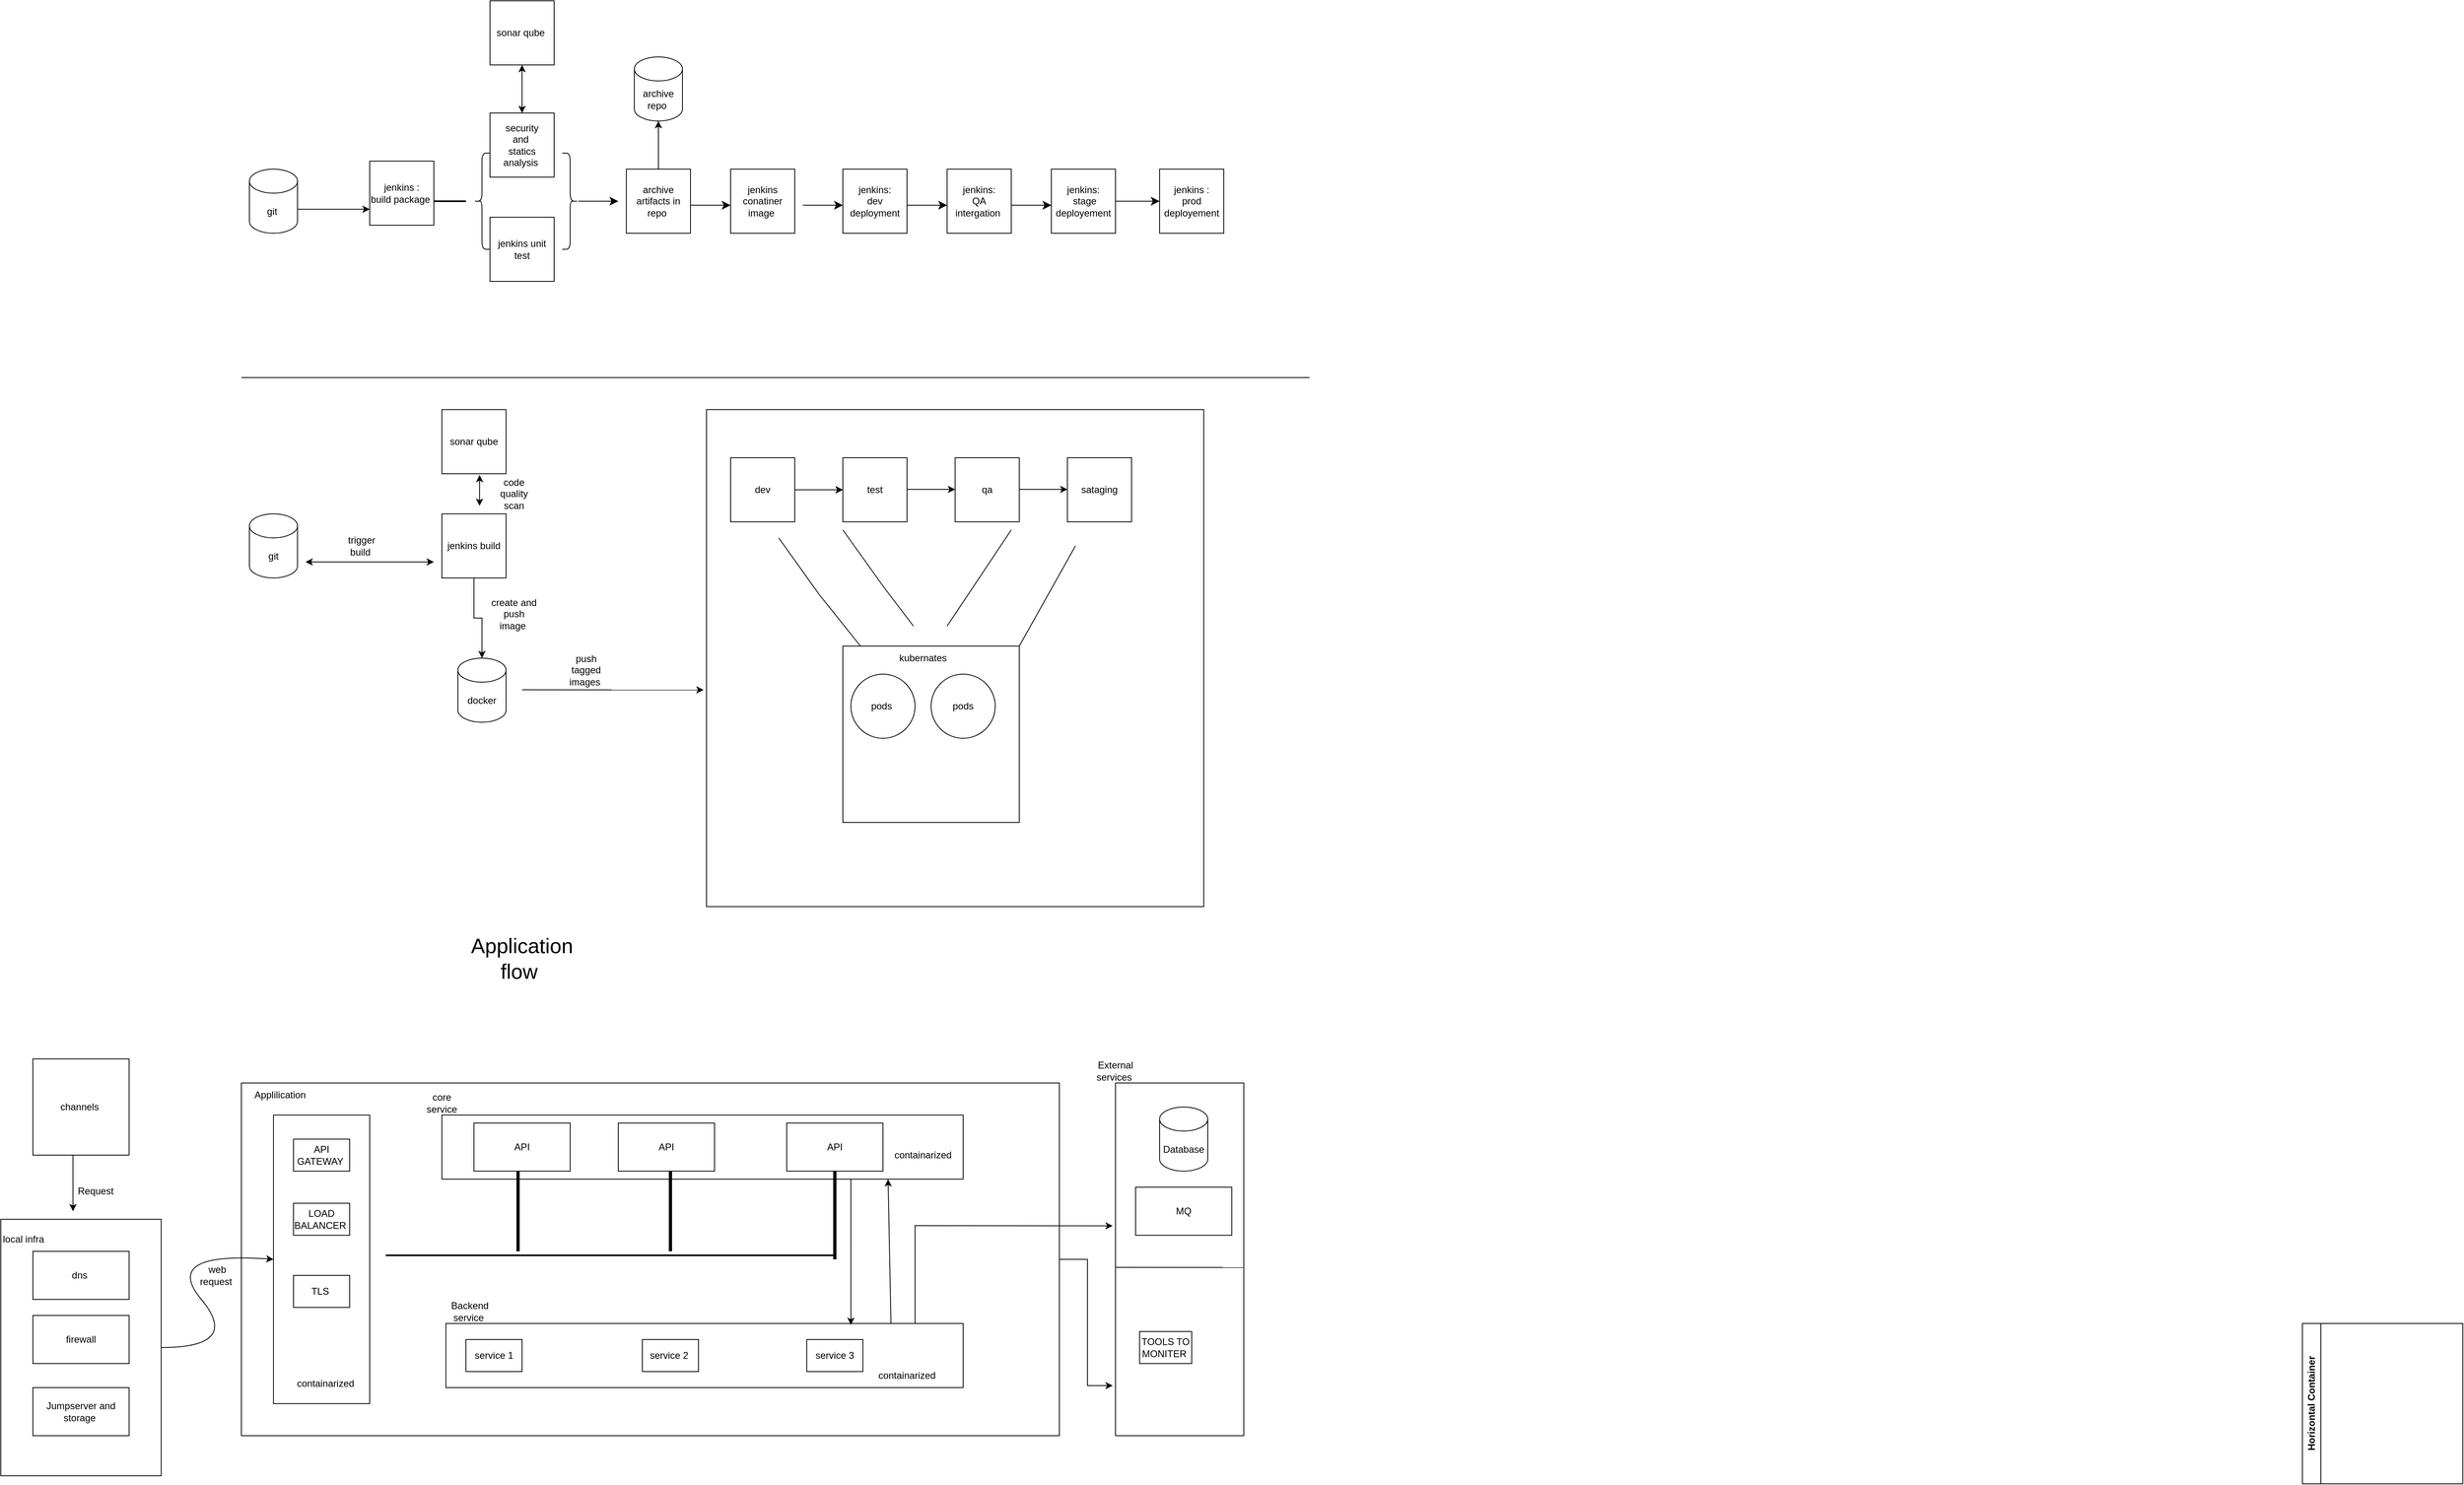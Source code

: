 <mxfile version="21.3.8" type="github">
  <diagram name="Page-1" id="LiJ4vm1DbjaULEuswL7e">
    <mxGraphModel dx="1964" dy="1713" grid="1" gridSize="10" guides="1" tooltips="1" connect="1" arrows="1" fold="1" page="1" pageScale="1" pageWidth="850" pageHeight="1100" math="0" shadow="0">
      <root>
        <mxCell id="0" />
        <mxCell id="1" parent="0" />
        <mxCell id="1LQbi4GCtsbFghIMexTJ-2" value="git&amp;nbsp;" style="shape=cylinder3;whiteSpace=wrap;html=1;boundedLbl=1;backgroundOutline=1;size=15;" parent="1" vertex="1">
          <mxGeometry x="60" y="160" width="60" height="80" as="geometry" />
        </mxCell>
        <mxCell id="1LQbi4GCtsbFghIMexTJ-8" value="" style="endArrow=classic;html=1;rounded=0;" parent="1" edge="1">
          <mxGeometry width="50" height="50" relative="1" as="geometry">
            <mxPoint x="120" y="210" as="sourcePoint" />
            <mxPoint x="210" y="210" as="targetPoint" />
          </mxGeometry>
        </mxCell>
        <mxCell id="1LQbi4GCtsbFghIMexTJ-14" value="jenkins :&lt;br&gt;build package&amp;nbsp;" style="whiteSpace=wrap;html=1;aspect=fixed;" parent="1" vertex="1">
          <mxGeometry x="210" y="150" width="80" height="80" as="geometry" />
        </mxCell>
        <mxCell id="1LQbi4GCtsbFghIMexTJ-15" value="security&lt;br&gt;and&amp;nbsp;&lt;br&gt;statics analysis&amp;nbsp;" style="whiteSpace=wrap;html=1;aspect=fixed;" parent="1" vertex="1">
          <mxGeometry x="360" y="90" width="80" height="80" as="geometry" />
        </mxCell>
        <mxCell id="1LQbi4GCtsbFghIMexTJ-16" value="jenkins unit test" style="whiteSpace=wrap;html=1;aspect=fixed;" parent="1" vertex="1">
          <mxGeometry x="360" y="220" width="80" height="80" as="geometry" />
        </mxCell>
        <mxCell id="1LQbi4GCtsbFghIMexTJ-17" value="sonar qube&amp;nbsp;" style="whiteSpace=wrap;html=1;aspect=fixed;" parent="1" vertex="1">
          <mxGeometry x="360" y="-50" width="80" height="80" as="geometry" />
        </mxCell>
        <mxCell id="1LQbi4GCtsbFghIMexTJ-18" value="" style="shape=curlyBracket;whiteSpace=wrap;html=1;rounded=1;flipH=1;labelPosition=right;verticalLabelPosition=middle;align=left;verticalAlign=middle;" parent="1" vertex="1">
          <mxGeometry x="450" y="140" width="20" height="120" as="geometry" />
        </mxCell>
        <mxCell id="1LQbi4GCtsbFghIMexTJ-19" value="" style="shape=curlyBracket;whiteSpace=wrap;html=1;rounded=1;labelPosition=left;verticalLabelPosition=middle;align=right;verticalAlign=middle;" parent="1" vertex="1">
          <mxGeometry x="340" y="140" width="20" height="120" as="geometry" />
        </mxCell>
        <mxCell id="1LQbi4GCtsbFghIMexTJ-20" value="" style="line;strokeWidth=2;html=1;" parent="1" vertex="1">
          <mxGeometry x="290" y="195" width="40" height="10" as="geometry" />
        </mxCell>
        <mxCell id="1LQbi4GCtsbFghIMexTJ-21" value="" style="endArrow=classic;startArrow=classic;html=1;rounded=0;exitX=0.5;exitY=1;exitDx=0;exitDy=0;" parent="1" source="1LQbi4GCtsbFghIMexTJ-17" target="1LQbi4GCtsbFghIMexTJ-15" edge="1">
          <mxGeometry width="50" height="50" relative="1" as="geometry">
            <mxPoint x="380" y="200" as="sourcePoint" />
            <mxPoint x="430" y="150" as="targetPoint" />
          </mxGeometry>
        </mxCell>
        <mxCell id="1LQbi4GCtsbFghIMexTJ-22" value="" style="edgeStyle=segmentEdgeStyle;endArrow=classic;html=1;curved=0;rounded=0;endSize=8;startSize=8;" parent="1" edge="1">
          <mxGeometry width="50" height="50" relative="1" as="geometry">
            <mxPoint x="470" y="200" as="sourcePoint" />
            <mxPoint x="520" y="200" as="targetPoint" />
          </mxGeometry>
        </mxCell>
        <mxCell id="1LQbi4GCtsbFghIMexTJ-23" value="archive artifacts in repo&amp;nbsp;" style="whiteSpace=wrap;html=1;aspect=fixed;" parent="1" vertex="1">
          <mxGeometry x="530" y="160" width="80" height="80" as="geometry" />
        </mxCell>
        <mxCell id="1LQbi4GCtsbFghIMexTJ-25" value="jenkins conatiner image&amp;nbsp;" style="whiteSpace=wrap;html=1;aspect=fixed;" parent="1" vertex="1">
          <mxGeometry x="660" y="160" width="80" height="80" as="geometry" />
        </mxCell>
        <mxCell id="1LQbi4GCtsbFghIMexTJ-26" value="" style="edgeStyle=segmentEdgeStyle;endArrow=classic;html=1;curved=0;rounded=0;endSize=8;startSize=8;" parent="1" edge="1">
          <mxGeometry width="50" height="50" relative="1" as="geometry">
            <mxPoint x="610" y="205" as="sourcePoint" />
            <mxPoint x="660" y="205" as="targetPoint" />
          </mxGeometry>
        </mxCell>
        <mxCell id="1LQbi4GCtsbFghIMexTJ-27" value="jenkins:&lt;br&gt;dev deployment" style="whiteSpace=wrap;html=1;aspect=fixed;" parent="1" vertex="1">
          <mxGeometry x="800" y="160" width="80" height="80" as="geometry" />
        </mxCell>
        <mxCell id="1LQbi4GCtsbFghIMexTJ-28" value="" style="edgeStyle=segmentEdgeStyle;endArrow=classic;html=1;curved=0;rounded=0;endSize=8;startSize=8;" parent="1" edge="1">
          <mxGeometry width="50" height="50" relative="1" as="geometry">
            <mxPoint x="750" y="559.5" as="sourcePoint" />
            <mxPoint x="800" y="559.5" as="targetPoint" />
          </mxGeometry>
        </mxCell>
        <mxCell id="1LQbi4GCtsbFghIMexTJ-29" value="archive repo&amp;nbsp;" style="shape=cylinder3;whiteSpace=wrap;html=1;boundedLbl=1;backgroundOutline=1;size=15;" parent="1" vertex="1">
          <mxGeometry x="540" y="20" width="60" height="80" as="geometry" />
        </mxCell>
        <mxCell id="1LQbi4GCtsbFghIMexTJ-30" value="" style="endArrow=classic;html=1;rounded=0;entryX=0.5;entryY=1;entryDx=0;entryDy=0;entryPerimeter=0;exitX=0.5;exitY=0;exitDx=0;exitDy=0;" parent="1" source="1LQbi4GCtsbFghIMexTJ-23" target="1LQbi4GCtsbFghIMexTJ-29" edge="1">
          <mxGeometry width="50" height="50" relative="1" as="geometry">
            <mxPoint x="550" y="160" as="sourcePoint" />
            <mxPoint x="600" y="110" as="targetPoint" />
          </mxGeometry>
        </mxCell>
        <mxCell id="1LQbi4GCtsbFghIMexTJ-31" value="jenkins:&lt;br&gt;&amp;nbsp;QA&amp;nbsp;&lt;br&gt;intergation&amp;nbsp;" style="whiteSpace=wrap;html=1;aspect=fixed;" parent="1" vertex="1">
          <mxGeometry x="930" y="160" width="80" height="80" as="geometry" />
        </mxCell>
        <mxCell id="1LQbi4GCtsbFghIMexTJ-32" value="" style="edgeStyle=segmentEdgeStyle;endArrow=classic;html=1;curved=0;rounded=0;endSize=8;startSize=8;" parent="1" edge="1">
          <mxGeometry width="50" height="50" relative="1" as="geometry">
            <mxPoint x="880" y="205" as="sourcePoint" />
            <mxPoint x="930" y="205" as="targetPoint" />
          </mxGeometry>
        </mxCell>
        <mxCell id="1LQbi4GCtsbFghIMexTJ-33" value="jenkins:&lt;br&gt;&amp;nbsp;stage deployement" style="whiteSpace=wrap;html=1;aspect=fixed;" parent="1" vertex="1">
          <mxGeometry x="1060" y="160" width="80" height="80" as="geometry" />
        </mxCell>
        <mxCell id="1LQbi4GCtsbFghIMexTJ-34" value="jenkins :&lt;br&gt;prod deployement" style="whiteSpace=wrap;html=1;aspect=fixed;" parent="1" vertex="1">
          <mxGeometry x="1195" y="160" width="80" height="80" as="geometry" />
        </mxCell>
        <mxCell id="1LQbi4GCtsbFghIMexTJ-36" value="" style="edgeStyle=segmentEdgeStyle;endArrow=classic;html=1;curved=0;rounded=0;endSize=8;startSize=8;" parent="1" edge="1">
          <mxGeometry width="50" height="50" relative="1" as="geometry">
            <mxPoint x="1010" y="205" as="sourcePoint" />
            <mxPoint x="1060" y="205" as="targetPoint" />
          </mxGeometry>
        </mxCell>
        <mxCell id="1LQbi4GCtsbFghIMexTJ-37" value="" style="edgeStyle=segmentEdgeStyle;endArrow=classic;html=1;curved=0;rounded=0;endSize=8;startSize=8;exitX=1;exitY=0.5;exitDx=0;exitDy=0;entryX=0;entryY=0.5;entryDx=0;entryDy=0;" parent="1" source="1LQbi4GCtsbFghIMexTJ-33" target="1LQbi4GCtsbFghIMexTJ-34" edge="1">
          <mxGeometry width="50" height="50" relative="1" as="geometry">
            <mxPoint x="900" y="225" as="sourcePoint" />
            <mxPoint x="950" y="225" as="targetPoint" />
          </mxGeometry>
        </mxCell>
        <mxCell id="1LQbi4GCtsbFghIMexTJ-38" value="" style="endArrow=none;html=1;rounded=0;" parent="1" edge="1">
          <mxGeometry width="50" height="50" relative="1" as="geometry">
            <mxPoint x="50" y="420" as="sourcePoint" />
            <mxPoint x="1382" y="420" as="targetPoint" />
          </mxGeometry>
        </mxCell>
        <mxCell id="1LQbi4GCtsbFghIMexTJ-40" value="" style="whiteSpace=wrap;html=1;aspect=fixed;" parent="1" vertex="1">
          <mxGeometry x="630" y="460" width="620" height="620" as="geometry" />
        </mxCell>
        <mxCell id="1LQbi4GCtsbFghIMexTJ-41" value="test" style="whiteSpace=wrap;html=1;aspect=fixed;" parent="1" vertex="1">
          <mxGeometry x="800" y="520" width="80" height="80" as="geometry" />
        </mxCell>
        <mxCell id="1LQbi4GCtsbFghIMexTJ-42" value="qa" style="whiteSpace=wrap;html=1;aspect=fixed;" parent="1" vertex="1">
          <mxGeometry x="940" y="520" width="80" height="80" as="geometry" />
        </mxCell>
        <mxCell id="1LQbi4GCtsbFghIMexTJ-43" value="sataging" style="whiteSpace=wrap;html=1;aspect=fixed;" parent="1" vertex="1">
          <mxGeometry x="1080" y="520" width="80" height="80" as="geometry" />
        </mxCell>
        <mxCell id="1LQbi4GCtsbFghIMexTJ-65" value="" style="edgeStyle=orthogonalEdgeStyle;rounded=0;orthogonalLoop=1;jettySize=auto;html=1;" parent="1" source="1LQbi4GCtsbFghIMexTJ-45" target="1LQbi4GCtsbFghIMexTJ-41" edge="1">
          <mxGeometry relative="1" as="geometry" />
        </mxCell>
        <mxCell id="1LQbi4GCtsbFghIMexTJ-45" value="dev" style="whiteSpace=wrap;html=1;aspect=fixed;" parent="1" vertex="1">
          <mxGeometry x="660" y="520" width="80" height="80" as="geometry" />
        </mxCell>
        <mxCell id="1LQbi4GCtsbFghIMexTJ-47" value="" style="edgeStyle=segmentEdgeStyle;endArrow=classic;html=1;curved=0;rounded=0;endSize=8;startSize=8;" parent="1" edge="1">
          <mxGeometry width="50" height="50" relative="1" as="geometry">
            <mxPoint x="750" y="205" as="sourcePoint" />
            <mxPoint x="800" y="205" as="targetPoint" />
          </mxGeometry>
        </mxCell>
        <mxCell id="1LQbi4GCtsbFghIMexTJ-48" value="" style="endArrow=classic;html=1;rounded=0;entryX=0;entryY=0.5;entryDx=0;entryDy=0;exitX=1;exitY=0.5;exitDx=0;exitDy=0;" parent="1" source="1LQbi4GCtsbFghIMexTJ-45" target="1LQbi4GCtsbFghIMexTJ-41" edge="1">
          <mxGeometry width="50" height="50" relative="1" as="geometry">
            <mxPoint x="740" y="575" as="sourcePoint" />
            <mxPoint x="790" y="525" as="targetPoint" />
          </mxGeometry>
        </mxCell>
        <mxCell id="1LQbi4GCtsbFghIMexTJ-49" value="" style="endArrow=classic;html=1;rounded=0;entryX=0;entryY=0.5;entryDx=0;entryDy=0;exitX=1;exitY=0.5;exitDx=0;exitDy=0;" parent="1" edge="1">
          <mxGeometry width="50" height="50" relative="1" as="geometry">
            <mxPoint x="880" y="559.5" as="sourcePoint" />
            <mxPoint x="940" y="559.5" as="targetPoint" />
          </mxGeometry>
        </mxCell>
        <mxCell id="1LQbi4GCtsbFghIMexTJ-50" value="" style="endArrow=classic;html=1;rounded=0;entryX=0;entryY=0.5;entryDx=0;entryDy=0;exitX=1;exitY=0.5;exitDx=0;exitDy=0;" parent="1" edge="1">
          <mxGeometry width="50" height="50" relative="1" as="geometry">
            <mxPoint x="1020" y="559.5" as="sourcePoint" />
            <mxPoint x="1080" y="559.5" as="targetPoint" />
          </mxGeometry>
        </mxCell>
        <mxCell id="1LQbi4GCtsbFghIMexTJ-52" value="" style="whiteSpace=wrap;html=1;aspect=fixed;" parent="1" vertex="1">
          <mxGeometry x="800" y="755" width="220" height="220" as="geometry" />
        </mxCell>
        <mxCell id="1LQbi4GCtsbFghIMexTJ-53" value="pods&amp;nbsp;" style="ellipse;whiteSpace=wrap;html=1;aspect=fixed;" parent="1" vertex="1">
          <mxGeometry x="810" y="790" width="80" height="80" as="geometry" />
        </mxCell>
        <mxCell id="1LQbi4GCtsbFghIMexTJ-54" value="pods" style="ellipse;whiteSpace=wrap;html=1;aspect=fixed;" parent="1" vertex="1">
          <mxGeometry x="910" y="790" width="80" height="80" as="geometry" />
        </mxCell>
        <mxCell id="1LQbi4GCtsbFghIMexTJ-55" value="kubernates" style="text;html=1;strokeColor=none;fillColor=none;align=center;verticalAlign=middle;whiteSpace=wrap;rounded=0;" parent="1" vertex="1">
          <mxGeometry x="870" y="755" width="60" height="30" as="geometry" />
        </mxCell>
        <mxCell id="1LQbi4GCtsbFghIMexTJ-56" value="" style="endArrow=none;html=1;rounded=0;exitX=1;exitY=0;exitDx=0;exitDy=0;" parent="1" source="1LQbi4GCtsbFghIMexTJ-52" edge="1">
          <mxGeometry width="50" height="50" relative="1" as="geometry">
            <mxPoint x="1040" y="680" as="sourcePoint" />
            <mxPoint x="1090" y="630" as="targetPoint" />
          </mxGeometry>
        </mxCell>
        <mxCell id="1LQbi4GCtsbFghIMexTJ-57" value="" style="endArrow=none;html=1;rounded=0;" parent="1" edge="1">
          <mxGeometry width="50" height="50" relative="1" as="geometry">
            <mxPoint x="930" y="730" as="sourcePoint" />
            <mxPoint x="1010" y="610" as="targetPoint" />
          </mxGeometry>
        </mxCell>
        <mxCell id="1LQbi4GCtsbFghIMexTJ-61" value="" style="endArrow=none;html=1;rounded=0;" parent="1" source="1LQbi4GCtsbFghIMexTJ-52" edge="1">
          <mxGeometry width="50" height="50" relative="1" as="geometry">
            <mxPoint x="670" y="680" as="sourcePoint" />
            <mxPoint x="720" y="620" as="targetPoint" />
            <Array as="points">
              <mxPoint x="770" y="690" />
            </Array>
          </mxGeometry>
        </mxCell>
        <mxCell id="1LQbi4GCtsbFghIMexTJ-62" value="" style="endArrow=none;html=1;rounded=0;" parent="1" edge="1">
          <mxGeometry width="50" height="50" relative="1" as="geometry">
            <mxPoint x="888" y="730" as="sourcePoint" />
            <mxPoint x="800" y="610" as="targetPoint" />
            <Array as="points">
              <mxPoint x="850" y="680" />
            </Array>
          </mxGeometry>
        </mxCell>
        <mxCell id="1LQbi4GCtsbFghIMexTJ-63" value="docker" style="shape=cylinder3;whiteSpace=wrap;html=1;boundedLbl=1;backgroundOutline=1;size=15;" parent="1" vertex="1">
          <mxGeometry x="320" y="770" width="60" height="80" as="geometry" />
        </mxCell>
        <mxCell id="1LQbi4GCtsbFghIMexTJ-66" value="" style="endArrow=classic;html=1;rounded=0;entryX=-0.006;entryY=0.564;entryDx=0;entryDy=0;exitX=1;exitY=0.5;exitDx=0;exitDy=0;entryPerimeter=0;" parent="1" target="1LQbi4GCtsbFghIMexTJ-40" edge="1">
          <mxGeometry width="50" height="50" relative="1" as="geometry">
            <mxPoint x="400" y="809.5" as="sourcePoint" />
            <mxPoint x="460" y="809.5" as="targetPoint" />
          </mxGeometry>
        </mxCell>
        <mxCell id="1LQbi4GCtsbFghIMexTJ-75" style="edgeStyle=orthogonalEdgeStyle;rounded=0;orthogonalLoop=1;jettySize=auto;html=1;exitX=0.5;exitY=1;exitDx=0;exitDy=0;entryX=0.5;entryY=0;entryDx=0;entryDy=0;entryPerimeter=0;" parent="1" source="1LQbi4GCtsbFghIMexTJ-67" target="1LQbi4GCtsbFghIMexTJ-63" edge="1">
          <mxGeometry relative="1" as="geometry" />
        </mxCell>
        <mxCell id="1LQbi4GCtsbFghIMexTJ-67" value="jenkins build" style="whiteSpace=wrap;html=1;aspect=fixed;" parent="1" vertex="1">
          <mxGeometry x="300" y="590" width="80" height="80" as="geometry" />
        </mxCell>
        <mxCell id="1LQbi4GCtsbFghIMexTJ-68" value="sonar qube" style="whiteSpace=wrap;html=1;aspect=fixed;" parent="1" vertex="1">
          <mxGeometry x="300" y="460" width="80" height="80" as="geometry" />
        </mxCell>
        <mxCell id="1LQbi4GCtsbFghIMexTJ-72" value="" style="endArrow=classic;startArrow=classic;html=1;rounded=0;entryX=0.588;entryY=1.019;entryDx=0;entryDy=0;entryPerimeter=0;" parent="1" target="1LQbi4GCtsbFghIMexTJ-68" edge="1">
          <mxGeometry width="50" height="50" relative="1" as="geometry">
            <mxPoint x="347" y="580" as="sourcePoint" />
            <mxPoint x="360" y="540" as="targetPoint" />
          </mxGeometry>
        </mxCell>
        <mxCell id="1LQbi4GCtsbFghIMexTJ-76" value="create and push image&amp;nbsp;" style="text;html=1;strokeColor=none;fillColor=none;align=center;verticalAlign=middle;whiteSpace=wrap;rounded=0;" parent="1" vertex="1">
          <mxGeometry x="360" y="700" width="60" height="30" as="geometry" />
        </mxCell>
        <mxCell id="1LQbi4GCtsbFghIMexTJ-77" value="code quality scan" style="text;html=1;strokeColor=none;fillColor=none;align=center;verticalAlign=middle;whiteSpace=wrap;rounded=0;" parent="1" vertex="1">
          <mxGeometry x="360" y="550" width="60" height="30" as="geometry" />
        </mxCell>
        <mxCell id="1LQbi4GCtsbFghIMexTJ-78" value="git" style="shape=cylinder3;whiteSpace=wrap;html=1;boundedLbl=1;backgroundOutline=1;size=15;" parent="1" vertex="1">
          <mxGeometry x="60" y="590" width="60" height="80" as="geometry" />
        </mxCell>
        <mxCell id="1LQbi4GCtsbFghIMexTJ-80" value="" style="endArrow=classic;startArrow=classic;html=1;rounded=0;" parent="1" edge="1">
          <mxGeometry width="50" height="50" relative="1" as="geometry">
            <mxPoint x="130" y="650" as="sourcePoint" />
            <mxPoint x="290" y="650" as="targetPoint" />
          </mxGeometry>
        </mxCell>
        <mxCell id="1LQbi4GCtsbFghIMexTJ-81" value="trigger build&amp;nbsp;" style="text;html=1;strokeColor=none;fillColor=none;align=center;verticalAlign=middle;whiteSpace=wrap;rounded=0;" parent="1" vertex="1">
          <mxGeometry x="170" y="615" width="60" height="30" as="geometry" />
        </mxCell>
        <mxCell id="1LQbi4GCtsbFghIMexTJ-82" value="push tagged images&amp;nbsp;" style="text;html=1;strokeColor=none;fillColor=none;align=center;verticalAlign=middle;whiteSpace=wrap;rounded=0;" parent="1" vertex="1">
          <mxGeometry x="450" y="770" width="60" height="30" as="geometry" />
        </mxCell>
        <mxCell id="8KhM4pmaoYYzxwzKBqiF-3" value="&lt;font style=&quot;font-size: 26px;&quot;&gt;Application flow&amp;nbsp;&lt;/font&gt;" style="text;html=1;strokeColor=none;fillColor=none;align=center;verticalAlign=middle;whiteSpace=wrap;rounded=0;" vertex="1" parent="1">
          <mxGeometry x="370" y="1130" width="60" height="30" as="geometry" />
        </mxCell>
        <mxCell id="8KhM4pmaoYYzxwzKBqiF-4" value="Horizontal Container" style="swimlane;horizontal=0;whiteSpace=wrap;html=1;startSize=23;" vertex="1" parent="1">
          <mxGeometry x="2620" y="1600" width="200" height="200" as="geometry" />
        </mxCell>
        <mxCell id="8KhM4pmaoYYzxwzKBqiF-83" style="edgeStyle=orthogonalEdgeStyle;rounded=0;orthogonalLoop=1;jettySize=auto;html=1;entryX=-0.022;entryY=0.858;entryDx=0;entryDy=0;entryPerimeter=0;" edge="1" parent="1" source="8KhM4pmaoYYzxwzKBqiF-17" target="8KhM4pmaoYYzxwzKBqiF-69">
          <mxGeometry relative="1" as="geometry" />
        </mxCell>
        <mxCell id="8KhM4pmaoYYzxwzKBqiF-17" value="" style="rounded=0;whiteSpace=wrap;html=1;" vertex="1" parent="1">
          <mxGeometry x="50" y="1300" width="1020" height="440" as="geometry" />
        </mxCell>
        <mxCell id="8KhM4pmaoYYzxwzKBqiF-18" value="" style="rounded=0;whiteSpace=wrap;html=1;" vertex="1" parent="1">
          <mxGeometry x="90" y="1340" width="120" height="360" as="geometry" />
        </mxCell>
        <mxCell id="8KhM4pmaoYYzxwzKBqiF-19" value="" style="rounded=0;whiteSpace=wrap;html=1;" vertex="1" parent="1">
          <mxGeometry x="300" y="1340" width="650" height="80" as="geometry" />
        </mxCell>
        <mxCell id="8KhM4pmaoYYzxwzKBqiF-20" value="" style="rounded=0;whiteSpace=wrap;html=1;" vertex="1" parent="1">
          <mxGeometry x="305" y="1600" width="645" height="80" as="geometry" />
        </mxCell>
        <mxCell id="8KhM4pmaoYYzxwzKBqiF-23" value="API" style="rounded=0;whiteSpace=wrap;html=1;" vertex="1" parent="1">
          <mxGeometry x="340" y="1350" width="120" height="60" as="geometry" />
        </mxCell>
        <mxCell id="8KhM4pmaoYYzxwzKBqiF-24" value="API" style="rounded=0;whiteSpace=wrap;html=1;" vertex="1" parent="1">
          <mxGeometry x="520" y="1350" width="120" height="60" as="geometry" />
        </mxCell>
        <mxCell id="8KhM4pmaoYYzxwzKBqiF-25" value="API" style="rounded=0;whiteSpace=wrap;html=1;" vertex="1" parent="1">
          <mxGeometry x="730" y="1350" width="120" height="60" as="geometry" />
        </mxCell>
        <mxCell id="8KhM4pmaoYYzxwzKBqiF-27" value="API GATEWAY&amp;nbsp;" style="rounded=0;whiteSpace=wrap;html=1;" vertex="1" parent="1">
          <mxGeometry x="115" y="1370" width="70" height="40" as="geometry" />
        </mxCell>
        <mxCell id="8KhM4pmaoYYzxwzKBqiF-28" value="LOAD BALANCER&amp;nbsp;" style="rounded=0;whiteSpace=wrap;html=1;" vertex="1" parent="1">
          <mxGeometry x="115" y="1450" width="70" height="40" as="geometry" />
        </mxCell>
        <mxCell id="8KhM4pmaoYYzxwzKBqiF-29" value="TLS&amp;nbsp;" style="rounded=0;whiteSpace=wrap;html=1;" vertex="1" parent="1">
          <mxGeometry x="115" y="1540" width="70" height="40" as="geometry" />
        </mxCell>
        <mxCell id="8KhM4pmaoYYzxwzKBqiF-30" value="Applilication&amp;nbsp;" style="text;html=1;strokeColor=none;fillColor=none;align=center;verticalAlign=middle;whiteSpace=wrap;rounded=0;" vertex="1" parent="1">
          <mxGeometry x="70" y="1300" width="60" height="30" as="geometry" />
        </mxCell>
        <mxCell id="8KhM4pmaoYYzxwzKBqiF-31" value="Backend service&amp;nbsp;" style="text;html=1;strokeColor=none;fillColor=none;align=center;verticalAlign=middle;whiteSpace=wrap;rounded=0;" vertex="1" parent="1">
          <mxGeometry x="305" y="1570" width="60" height="30" as="geometry" />
        </mxCell>
        <mxCell id="8KhM4pmaoYYzxwzKBqiF-32" value="service 1" style="rounded=0;whiteSpace=wrap;html=1;" vertex="1" parent="1">
          <mxGeometry x="330" y="1620" width="70" height="40" as="geometry" />
        </mxCell>
        <mxCell id="8KhM4pmaoYYzxwzKBqiF-33" value="service 2&amp;nbsp;" style="rounded=0;whiteSpace=wrap;html=1;" vertex="1" parent="1">
          <mxGeometry x="550" y="1620" width="70" height="40" as="geometry" />
        </mxCell>
        <mxCell id="8KhM4pmaoYYzxwzKBqiF-34" value="service 3" style="rounded=0;whiteSpace=wrap;html=1;" vertex="1" parent="1">
          <mxGeometry x="755" y="1620" width="70" height="40" as="geometry" />
        </mxCell>
        <mxCell id="8KhM4pmaoYYzxwzKBqiF-35" value="channels&amp;nbsp;" style="rounded=0;whiteSpace=wrap;html=1;" vertex="1" parent="1">
          <mxGeometry x="-210" y="1270" width="120" height="120" as="geometry" />
        </mxCell>
        <mxCell id="8KhM4pmaoYYzxwzKBqiF-36" value="" style="rounded=0;whiteSpace=wrap;html=1;" vertex="1" parent="1">
          <mxGeometry x="-250" y="1470" width="200" height="320" as="geometry" />
        </mxCell>
        <mxCell id="8KhM4pmaoYYzxwzKBqiF-37" value="dns&amp;nbsp;" style="rounded=0;whiteSpace=wrap;html=1;" vertex="1" parent="1">
          <mxGeometry x="-210" y="1510" width="120" height="60" as="geometry" />
        </mxCell>
        <mxCell id="8KhM4pmaoYYzxwzKBqiF-38" value="firewall" style="rounded=0;whiteSpace=wrap;html=1;" vertex="1" parent="1">
          <mxGeometry x="-210" y="1590" width="120" height="60" as="geometry" />
        </mxCell>
        <mxCell id="8KhM4pmaoYYzxwzKBqiF-39" value="Jumpserver and storage&amp;nbsp;" style="rounded=0;whiteSpace=wrap;html=1;" vertex="1" parent="1">
          <mxGeometry x="-210" y="1680" width="120" height="60" as="geometry" />
        </mxCell>
        <mxCell id="8KhM4pmaoYYzxwzKBqiF-40" value="" style="endArrow=classic;html=1;rounded=0;" edge="1" parent="1">
          <mxGeometry width="50" height="50" relative="1" as="geometry">
            <mxPoint x="-160" y="1390" as="sourcePoint" />
            <mxPoint x="-160" y="1460" as="targetPoint" />
          </mxGeometry>
        </mxCell>
        <mxCell id="8KhM4pmaoYYzxwzKBqiF-42" value="Request&amp;nbsp;" style="text;html=1;strokeColor=none;fillColor=none;align=center;verticalAlign=middle;whiteSpace=wrap;rounded=0;" vertex="1" parent="1">
          <mxGeometry x="-160" y="1420" width="60" height="30" as="geometry" />
        </mxCell>
        <mxCell id="8KhM4pmaoYYzxwzKBqiF-43" value="local infra&amp;nbsp;" style="text;html=1;strokeColor=none;fillColor=none;align=center;verticalAlign=middle;whiteSpace=wrap;rounded=0;" vertex="1" parent="1">
          <mxGeometry x="-250" y="1480" width="60" height="30" as="geometry" />
        </mxCell>
        <mxCell id="8KhM4pmaoYYzxwzKBqiF-46" value="" style="curved=1;endArrow=classic;html=1;rounded=0;entryX=0;entryY=0.5;entryDx=0;entryDy=0;exitX=1;exitY=0.5;exitDx=0;exitDy=0;" edge="1" parent="1" source="8KhM4pmaoYYzxwzKBqiF-36" target="8KhM4pmaoYYzxwzKBqiF-18">
          <mxGeometry width="50" height="50" relative="1" as="geometry">
            <mxPoint x="-30" y="1620" as="sourcePoint" />
            <mxPoint x="20" y="1570" as="targetPoint" />
            <Array as="points">
              <mxPoint x="50" y="1630" />
              <mxPoint x="-50" y="1510" />
            </Array>
          </mxGeometry>
        </mxCell>
        <mxCell id="8KhM4pmaoYYzxwzKBqiF-47" value="web request&amp;nbsp;" style="text;html=1;strokeColor=none;fillColor=none;align=center;verticalAlign=middle;whiteSpace=wrap;rounded=0;" vertex="1" parent="1">
          <mxGeometry x="-10" y="1525" width="60" height="30" as="geometry" />
        </mxCell>
        <mxCell id="8KhM4pmaoYYzxwzKBqiF-58" value="" style="line;strokeWidth=2;html=1;" vertex="1" parent="1">
          <mxGeometry x="230" y="1510" width="560" height="10" as="geometry" />
        </mxCell>
        <mxCell id="8KhM4pmaoYYzxwzKBqiF-60" value="" style="line;strokeWidth=4;direction=south;html=1;perimeter=backbonePerimeter;points=[];outlineConnect=0;" vertex="1" parent="1">
          <mxGeometry x="390" y="1410" width="10" height="100" as="geometry" />
        </mxCell>
        <mxCell id="8KhM4pmaoYYzxwzKBqiF-61" value="" style="line;strokeWidth=4;direction=south;html=1;perimeter=backbonePerimeter;points=[];outlineConnect=0;" vertex="1" parent="1">
          <mxGeometry x="785" y="1410" width="10" height="110" as="geometry" />
        </mxCell>
        <mxCell id="8KhM4pmaoYYzxwzKBqiF-62" value="" style="line;strokeWidth=4;direction=south;html=1;perimeter=backbonePerimeter;points=[];outlineConnect=0;" vertex="1" parent="1">
          <mxGeometry x="580" y="1410" width="10" height="100" as="geometry" />
        </mxCell>
        <mxCell id="8KhM4pmaoYYzxwzKBqiF-65" value="containarized" style="text;html=1;strokeColor=none;fillColor=none;align=center;verticalAlign=middle;whiteSpace=wrap;rounded=0;" vertex="1" parent="1">
          <mxGeometry x="870" y="1375" width="60" height="30" as="geometry" />
        </mxCell>
        <mxCell id="8KhM4pmaoYYzxwzKBqiF-66" value="containarized" style="text;html=1;strokeColor=none;fillColor=none;align=center;verticalAlign=middle;whiteSpace=wrap;rounded=0;" vertex="1" parent="1">
          <mxGeometry x="850" y="1650" width="60" height="30" as="geometry" />
        </mxCell>
        <mxCell id="8KhM4pmaoYYzxwzKBqiF-67" value="containarized" style="text;html=1;strokeColor=none;fillColor=none;align=center;verticalAlign=middle;whiteSpace=wrap;rounded=0;" vertex="1" parent="1">
          <mxGeometry x="125" y="1660" width="60" height="30" as="geometry" />
        </mxCell>
        <mxCell id="8KhM4pmaoYYzxwzKBqiF-68" value="core service" style="text;html=1;strokeColor=none;fillColor=none;align=center;verticalAlign=middle;whiteSpace=wrap;rounded=0;" vertex="1" parent="1">
          <mxGeometry x="270" y="1310" width="60" height="30" as="geometry" />
        </mxCell>
        <mxCell id="8KhM4pmaoYYzxwzKBqiF-69" value="" style="rounded=0;whiteSpace=wrap;html=1;" vertex="1" parent="1">
          <mxGeometry x="1140" y="1300" width="160" height="440" as="geometry" />
        </mxCell>
        <mxCell id="8KhM4pmaoYYzxwzKBqiF-70" value="Database" style="shape=cylinder3;whiteSpace=wrap;html=1;boundedLbl=1;backgroundOutline=1;size=15;" vertex="1" parent="1">
          <mxGeometry x="1195" y="1330" width="60" height="80" as="geometry" />
        </mxCell>
        <mxCell id="8KhM4pmaoYYzxwzKBqiF-71" value="MQ" style="rounded=0;whiteSpace=wrap;html=1;" vertex="1" parent="1">
          <mxGeometry x="1165" y="1430" width="120" height="60" as="geometry" />
        </mxCell>
        <mxCell id="8KhM4pmaoYYzxwzKBqiF-74" value="" style="endArrow=classic;html=1;rounded=0;entryX=0.856;entryY=1.001;entryDx=0;entryDy=0;entryPerimeter=0;" edge="1" parent="1" target="8KhM4pmaoYYzxwzKBqiF-19">
          <mxGeometry width="50" height="50" relative="1" as="geometry">
            <mxPoint x="860" y="1600" as="sourcePoint" />
            <mxPoint x="910" y="1550" as="targetPoint" />
          </mxGeometry>
        </mxCell>
        <mxCell id="8KhM4pmaoYYzxwzKBqiF-75" value="" style="endArrow=classic;html=1;rounded=0;entryX=0.783;entryY=0.022;entryDx=0;entryDy=0;entryPerimeter=0;" edge="1" parent="1" target="8KhM4pmaoYYzxwzKBqiF-20">
          <mxGeometry width="50" height="50" relative="1" as="geometry">
            <mxPoint x="810" y="1420" as="sourcePoint" />
            <mxPoint x="860" y="1370" as="targetPoint" />
          </mxGeometry>
        </mxCell>
        <mxCell id="8KhM4pmaoYYzxwzKBqiF-77" value="TOOLS TO MONITER&amp;nbsp;" style="rounded=0;whiteSpace=wrap;html=1;" vertex="1" parent="1">
          <mxGeometry x="1170" y="1610" width="65" height="40" as="geometry" />
        </mxCell>
        <mxCell id="8KhM4pmaoYYzxwzKBqiF-78" value="" style="endArrow=classic;html=1;rounded=0;entryX=-0.022;entryY=0.405;entryDx=0;entryDy=0;entryPerimeter=0;" edge="1" parent="1" target="8KhM4pmaoYYzxwzKBqiF-69">
          <mxGeometry width="50" height="50" relative="1" as="geometry">
            <mxPoint x="890" y="1600" as="sourcePoint" />
            <mxPoint x="940" y="1550" as="targetPoint" />
            <Array as="points">
              <mxPoint x="890" y="1478" />
            </Array>
          </mxGeometry>
        </mxCell>
        <mxCell id="8KhM4pmaoYYzxwzKBqiF-79" value="" style="endArrow=none;html=1;rounded=0;entryX=1;entryY=0.523;entryDx=0;entryDy=0;entryPerimeter=0;" edge="1" parent="1" target="8KhM4pmaoYYzxwzKBqiF-69">
          <mxGeometry width="50" height="50" relative="1" as="geometry">
            <mxPoint x="1140" y="1530" as="sourcePoint" />
            <mxPoint x="1190" y="1480" as="targetPoint" />
          </mxGeometry>
        </mxCell>
        <mxCell id="8KhM4pmaoYYzxwzKBqiF-80" value="External services&amp;nbsp;" style="text;html=1;strokeColor=none;fillColor=none;align=center;verticalAlign=middle;whiteSpace=wrap;rounded=0;" vertex="1" parent="1">
          <mxGeometry x="1110" y="1270" width="60" height="30" as="geometry" />
        </mxCell>
      </root>
    </mxGraphModel>
  </diagram>
</mxfile>
